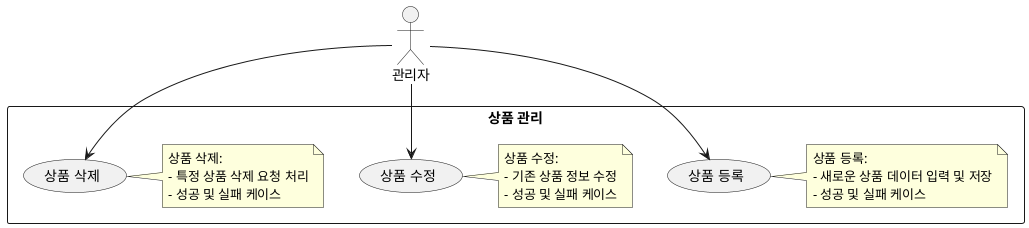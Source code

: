 @startuml
actor "관리자" as Admin

rectangle "상품 관리" {
  usecase "상품 등록" as UC2_1
  note right of UC2_1
  상품 등록:
  - 새로운 상품 데이터 입력 및 저장
  - 성공 및 실패 케이스
  end note

  usecase "상품 수정" as UC2_2
  note right of UC2_2
  상품 수정:
  - 기존 상품 정보 수정
  - 성공 및 실패 케이스
  end note

  usecase "상품 삭제" as UC2_3
  note right of UC2_3
  상품 삭제:
  - 특정 상품 삭제 요청 처리
  - 성공 및 실패 케이스
  end note
}

Admin --> UC2_1
Admin --> UC2_2
Admin --> UC2_3

@enduml
